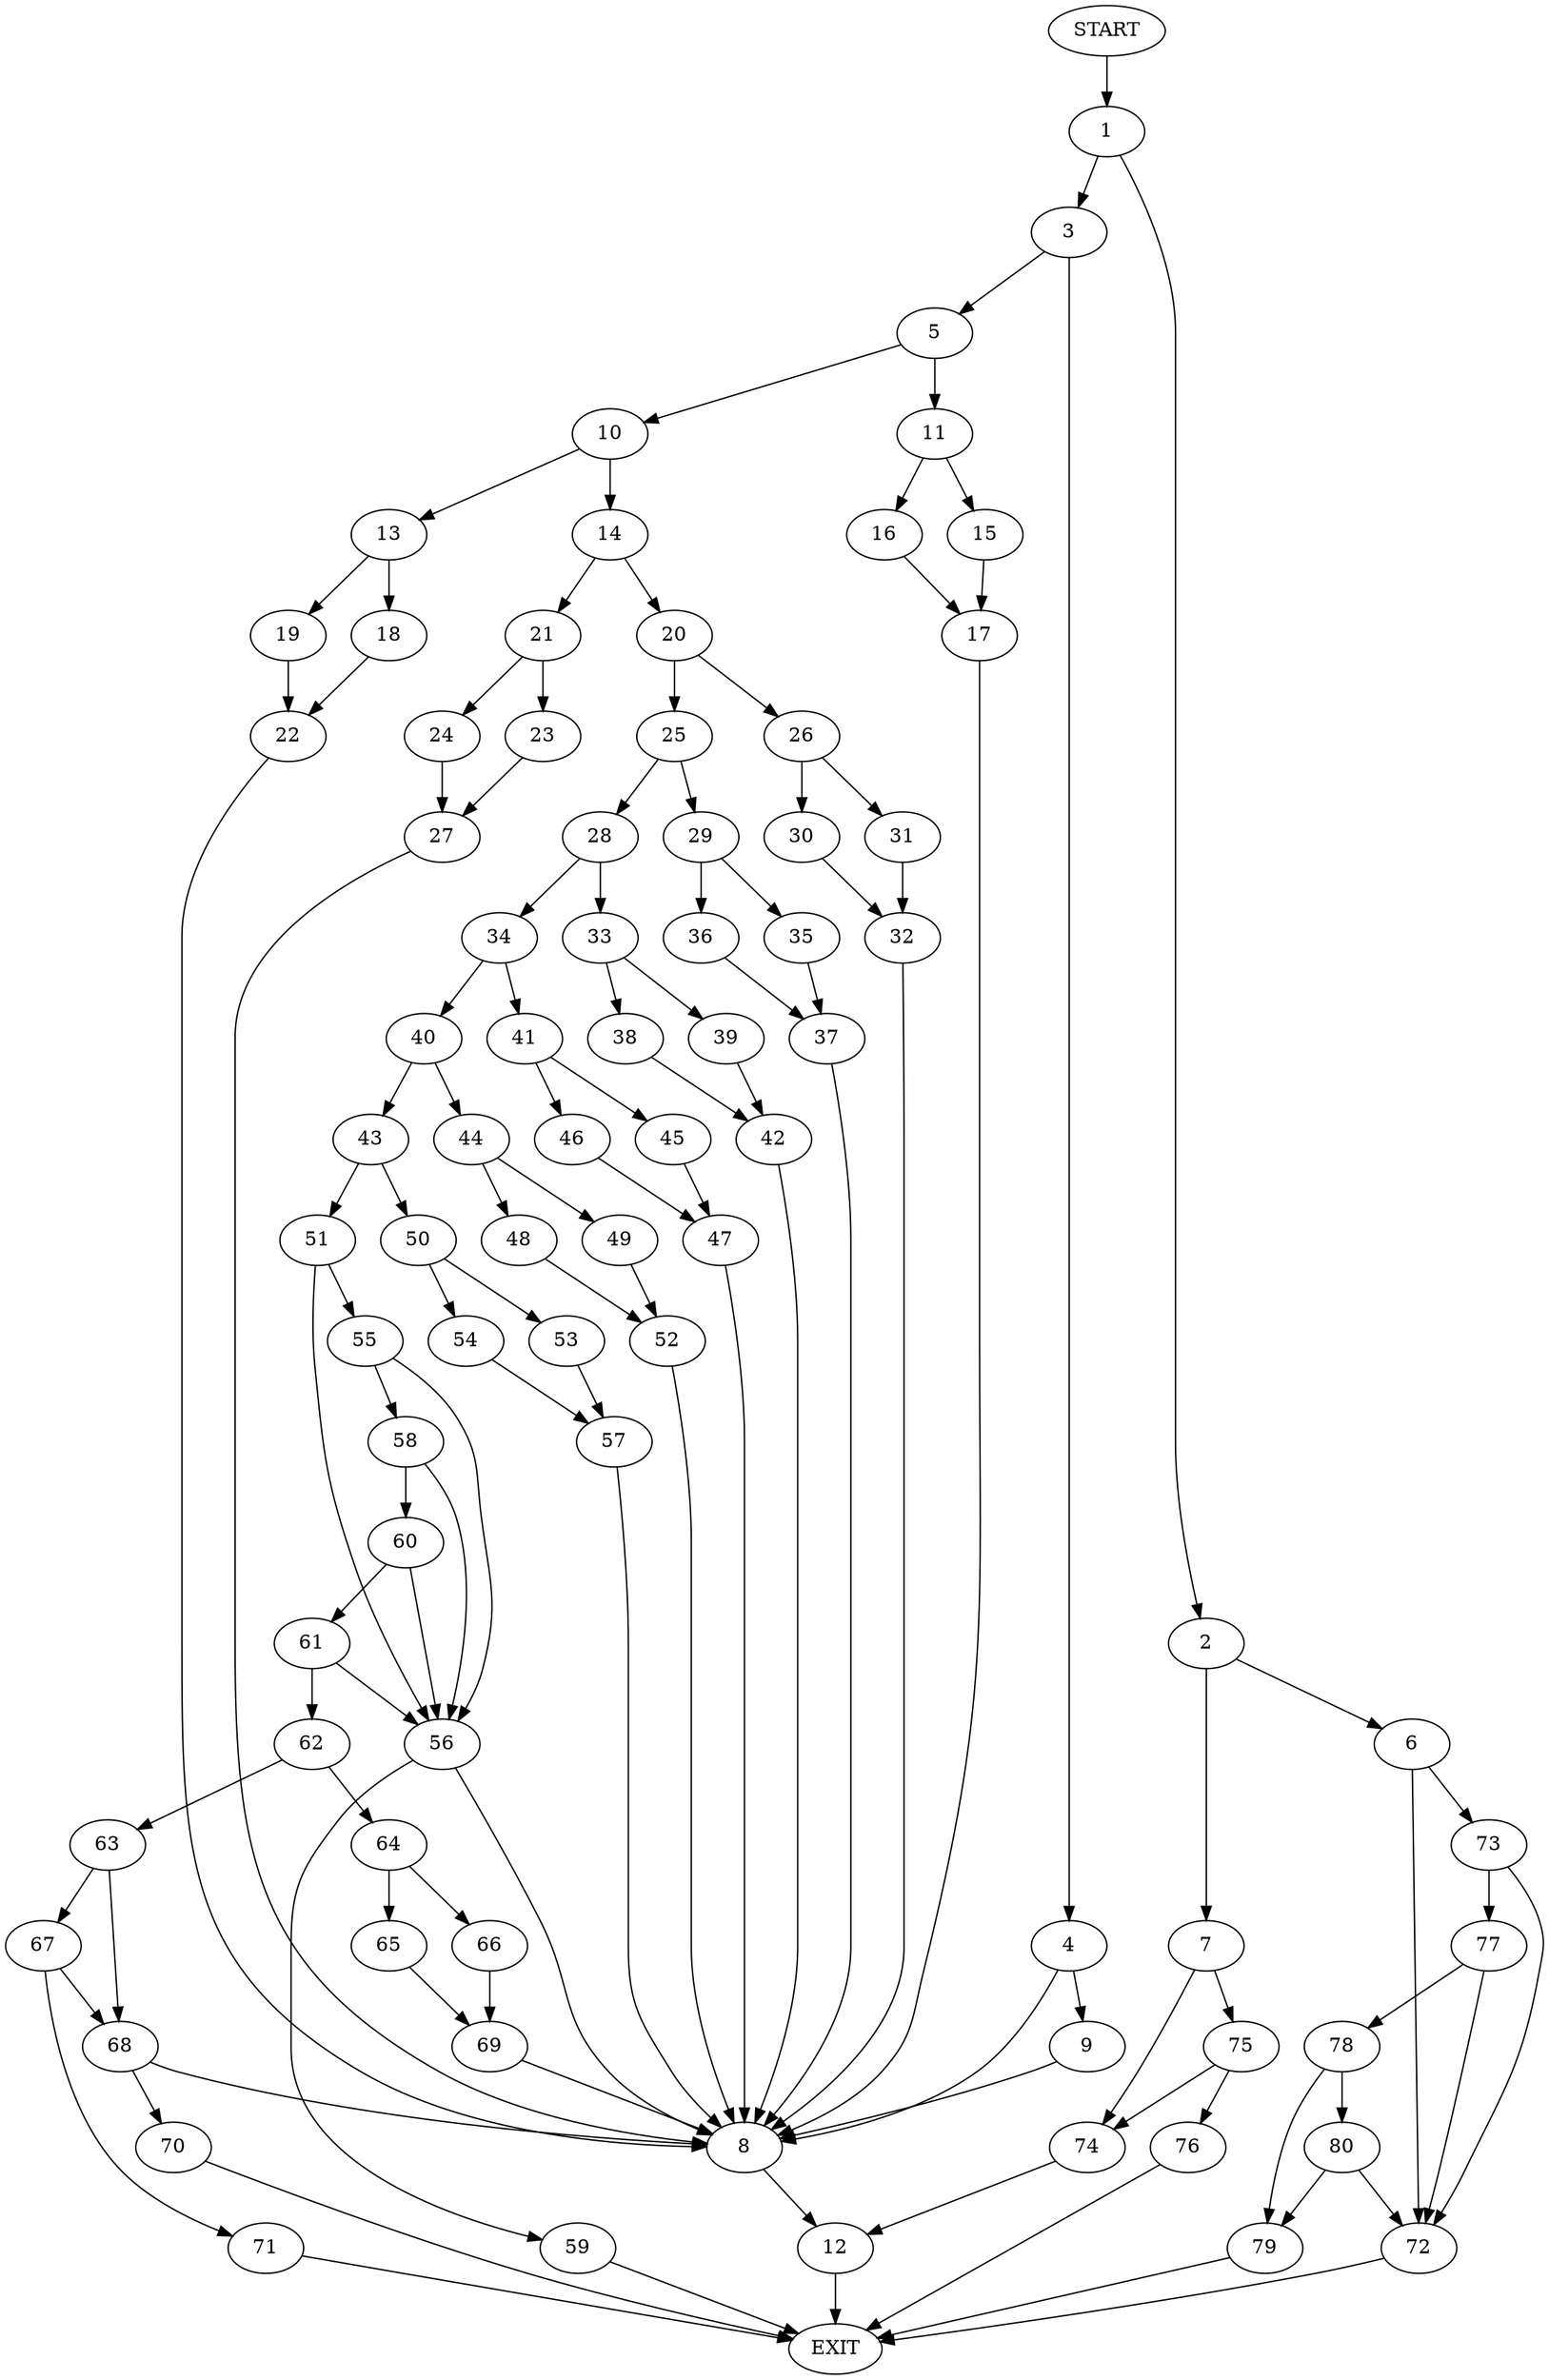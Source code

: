 digraph {
0 [label="START"]
81 [label="EXIT"]
0 -> 1
1 -> 2
1 -> 3
3 -> 4
3 -> 5
2 -> 6
2 -> 7
4 -> 8
4 -> 9
5 -> 10
5 -> 11
9 -> 8
8 -> 12
10 -> 13
10 -> 14
11 -> 15
11 -> 16
15 -> 17
16 -> 17
17 -> 8
13 -> 18
13 -> 19
14 -> 20
14 -> 21
19 -> 22
18 -> 22
22 -> 8
21 -> 23
21 -> 24
20 -> 25
20 -> 26
24 -> 27
23 -> 27
27 -> 8
25 -> 28
25 -> 29
26 -> 30
26 -> 31
30 -> 32
31 -> 32
32 -> 8
28 -> 33
28 -> 34
29 -> 35
29 -> 36
35 -> 37
36 -> 37
37 -> 8
33 -> 38
33 -> 39
34 -> 40
34 -> 41
38 -> 42
39 -> 42
42 -> 8
40 -> 43
40 -> 44
41 -> 45
41 -> 46
46 -> 47
45 -> 47
47 -> 8
44 -> 48
44 -> 49
43 -> 50
43 -> 51
49 -> 52
48 -> 52
52 -> 8
50 -> 53
50 -> 54
51 -> 55
51 -> 56
53 -> 57
54 -> 57
57 -> 8
55 -> 58
55 -> 56
56 -> 8
56 -> 59
58 -> 56
58 -> 60
60 -> 56
60 -> 61
61 -> 62
61 -> 56
62 -> 63
62 -> 64
59 -> 81
64 -> 65
64 -> 66
63 -> 67
63 -> 68
65 -> 69
66 -> 69
69 -> 8
68 -> 8
68 -> 70
67 -> 71
67 -> 68
71 -> 81
70 -> 81
12 -> 81
6 -> 72
6 -> 73
7 -> 74
7 -> 75
74 -> 12
75 -> 74
75 -> 76
76 -> 81
73 -> 72
73 -> 77
72 -> 81
77 -> 72
77 -> 78
78 -> 79
78 -> 80
80 -> 72
80 -> 79
79 -> 81
}

